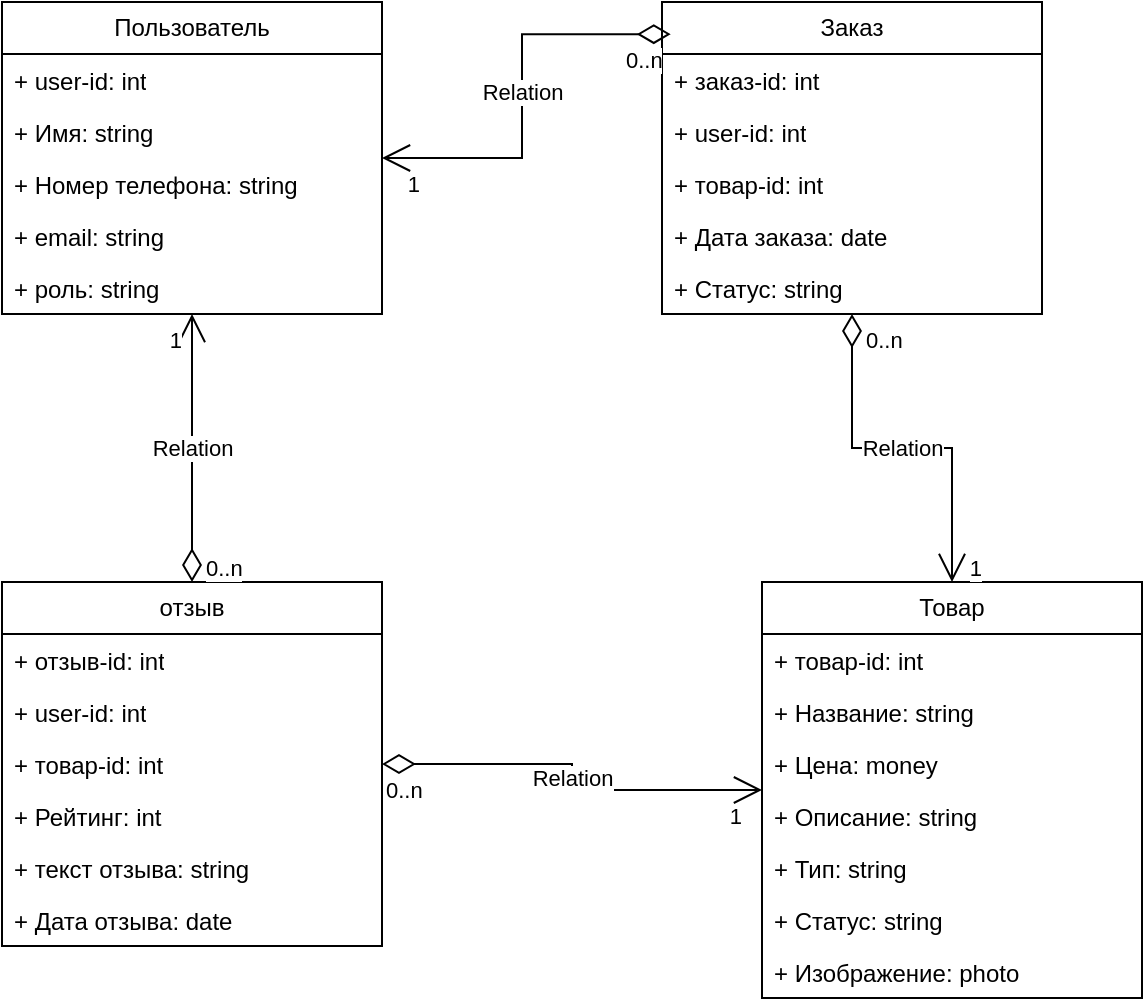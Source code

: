 <mxfile version="26.2.14">
  <diagram id="C5RBs43oDa-KdzZeNtuy" name="Page-1">
    <mxGraphModel dx="1220" dy="544" grid="1" gridSize="10" guides="1" tooltips="1" connect="1" arrows="1" fold="1" page="1" pageScale="1" pageWidth="827" pageHeight="1169" math="0" shadow="0">
      <root>
        <mxCell id="WIyWlLk6GJQsqaUBKTNV-0" />
        <mxCell id="WIyWlLk6GJQsqaUBKTNV-1" parent="WIyWlLk6GJQsqaUBKTNV-0" />
        <mxCell id="-eQNq0IUoY62oQBlZn8h-6" value="Пользователь" style="swimlane;fontStyle=0;childLayout=stackLayout;horizontal=1;startSize=26;fillColor=none;horizontalStack=0;resizeParent=1;resizeParentMax=0;resizeLast=0;collapsible=1;marginBottom=0;whiteSpace=wrap;html=1;" vertex="1" parent="WIyWlLk6GJQsqaUBKTNV-1">
          <mxGeometry x="630" y="400" width="190" height="156" as="geometry" />
        </mxCell>
        <mxCell id="-eQNq0IUoY62oQBlZn8h-7" value="+ user-id: int" style="text;strokeColor=none;fillColor=none;align=left;verticalAlign=top;spacingLeft=4;spacingRight=4;overflow=hidden;rotatable=0;points=[[0,0.5],[1,0.5]];portConstraint=eastwest;whiteSpace=wrap;html=1;" vertex="1" parent="-eQNq0IUoY62oQBlZn8h-6">
          <mxGeometry y="26" width="190" height="26" as="geometry" />
        </mxCell>
        <mxCell id="-eQNq0IUoY62oQBlZn8h-8" value="+ Имя: string" style="text;strokeColor=none;fillColor=none;align=left;verticalAlign=top;spacingLeft=4;spacingRight=4;overflow=hidden;rotatable=0;points=[[0,0.5],[1,0.5]];portConstraint=eastwest;whiteSpace=wrap;html=1;" vertex="1" parent="-eQNq0IUoY62oQBlZn8h-6">
          <mxGeometry y="52" width="190" height="26" as="geometry" />
        </mxCell>
        <mxCell id="-eQNq0IUoY62oQBlZn8h-9" value="+ Номер телефона: string" style="text;strokeColor=none;fillColor=none;align=left;verticalAlign=top;spacingLeft=4;spacingRight=4;overflow=hidden;rotatable=0;points=[[0,0.5],[1,0.5]];portConstraint=eastwest;whiteSpace=wrap;html=1;" vertex="1" parent="-eQNq0IUoY62oQBlZn8h-6">
          <mxGeometry y="78" width="190" height="26" as="geometry" />
        </mxCell>
        <mxCell id="-eQNq0IUoY62oQBlZn8h-10" value="+ email: string" style="text;strokeColor=none;fillColor=none;align=left;verticalAlign=top;spacingLeft=4;spacingRight=4;overflow=hidden;rotatable=0;points=[[0,0.5],[1,0.5]];portConstraint=eastwest;whiteSpace=wrap;html=1;" vertex="1" parent="-eQNq0IUoY62oQBlZn8h-6">
          <mxGeometry y="104" width="190" height="26" as="geometry" />
        </mxCell>
        <mxCell id="-eQNq0IUoY62oQBlZn8h-11" value="+ роль: string" style="text;strokeColor=none;fillColor=none;align=left;verticalAlign=top;spacingLeft=4;spacingRight=4;overflow=hidden;rotatable=0;points=[[0,0.5],[1,0.5]];portConstraint=eastwest;whiteSpace=wrap;html=1;" vertex="1" parent="-eQNq0IUoY62oQBlZn8h-6">
          <mxGeometry y="130" width="190" height="26" as="geometry" />
        </mxCell>
        <mxCell id="-eQNq0IUoY62oQBlZn8h-12" value="Заказ" style="swimlane;fontStyle=0;childLayout=stackLayout;horizontal=1;startSize=26;fillColor=none;horizontalStack=0;resizeParent=1;resizeParentMax=0;resizeLast=0;collapsible=1;marginBottom=0;whiteSpace=wrap;html=1;" vertex="1" parent="WIyWlLk6GJQsqaUBKTNV-1">
          <mxGeometry x="960" y="400" width="190" height="156" as="geometry" />
        </mxCell>
        <mxCell id="-eQNq0IUoY62oQBlZn8h-13" value="+ заказ-id: int" style="text;strokeColor=none;fillColor=none;align=left;verticalAlign=top;spacingLeft=4;spacingRight=4;overflow=hidden;rotatable=0;points=[[0,0.5],[1,0.5]];portConstraint=eastwest;whiteSpace=wrap;html=1;" vertex="1" parent="-eQNq0IUoY62oQBlZn8h-12">
          <mxGeometry y="26" width="190" height="26" as="geometry" />
        </mxCell>
        <mxCell id="-eQNq0IUoY62oQBlZn8h-14" value="+ user-id: int" style="text;strokeColor=none;fillColor=none;align=left;verticalAlign=top;spacingLeft=4;spacingRight=4;overflow=hidden;rotatable=0;points=[[0,0.5],[1,0.5]];portConstraint=eastwest;whiteSpace=wrap;html=1;" vertex="1" parent="-eQNq0IUoY62oQBlZn8h-12">
          <mxGeometry y="52" width="190" height="26" as="geometry" />
        </mxCell>
        <mxCell id="-eQNq0IUoY62oQBlZn8h-15" value="+ товар-id: int" style="text;strokeColor=none;fillColor=none;align=left;verticalAlign=top;spacingLeft=4;spacingRight=4;overflow=hidden;rotatable=0;points=[[0,0.5],[1,0.5]];portConstraint=eastwest;whiteSpace=wrap;html=1;" vertex="1" parent="-eQNq0IUoY62oQBlZn8h-12">
          <mxGeometry y="78" width="190" height="26" as="geometry" />
        </mxCell>
        <mxCell id="-eQNq0IUoY62oQBlZn8h-16" value="+ Дата заказа: date" style="text;strokeColor=none;fillColor=none;align=left;verticalAlign=top;spacingLeft=4;spacingRight=4;overflow=hidden;rotatable=0;points=[[0,0.5],[1,0.5]];portConstraint=eastwest;whiteSpace=wrap;html=1;" vertex="1" parent="-eQNq0IUoY62oQBlZn8h-12">
          <mxGeometry y="104" width="190" height="26" as="geometry" />
        </mxCell>
        <mxCell id="-eQNq0IUoY62oQBlZn8h-17" value="+ Статус: string" style="text;strokeColor=none;fillColor=none;align=left;verticalAlign=top;spacingLeft=4;spacingRight=4;overflow=hidden;rotatable=0;points=[[0,0.5],[1,0.5]];portConstraint=eastwest;whiteSpace=wrap;html=1;" vertex="1" parent="-eQNq0IUoY62oQBlZn8h-12">
          <mxGeometry y="130" width="190" height="26" as="geometry" />
        </mxCell>
        <mxCell id="-eQNq0IUoY62oQBlZn8h-18" value="отзыв" style="swimlane;fontStyle=0;childLayout=stackLayout;horizontal=1;startSize=26;fillColor=none;horizontalStack=0;resizeParent=1;resizeParentMax=0;resizeLast=0;collapsible=1;marginBottom=0;whiteSpace=wrap;html=1;" vertex="1" parent="WIyWlLk6GJQsqaUBKTNV-1">
          <mxGeometry x="630" y="690" width="190" height="182" as="geometry" />
        </mxCell>
        <mxCell id="-eQNq0IUoY62oQBlZn8h-19" value="+ отзыв-id: int" style="text;strokeColor=none;fillColor=none;align=left;verticalAlign=top;spacingLeft=4;spacingRight=4;overflow=hidden;rotatable=0;points=[[0,0.5],[1,0.5]];portConstraint=eastwest;whiteSpace=wrap;html=1;" vertex="1" parent="-eQNq0IUoY62oQBlZn8h-18">
          <mxGeometry y="26" width="190" height="26" as="geometry" />
        </mxCell>
        <mxCell id="-eQNq0IUoY62oQBlZn8h-20" value="+ user-id: int" style="text;strokeColor=none;fillColor=none;align=left;verticalAlign=top;spacingLeft=4;spacingRight=4;overflow=hidden;rotatable=0;points=[[0,0.5],[1,0.5]];portConstraint=eastwest;whiteSpace=wrap;html=1;" vertex="1" parent="-eQNq0IUoY62oQBlZn8h-18">
          <mxGeometry y="52" width="190" height="26" as="geometry" />
        </mxCell>
        <mxCell id="-eQNq0IUoY62oQBlZn8h-21" value="+ товар-id: int" style="text;strokeColor=none;fillColor=none;align=left;verticalAlign=top;spacingLeft=4;spacingRight=4;overflow=hidden;rotatable=0;points=[[0,0.5],[1,0.5]];portConstraint=eastwest;whiteSpace=wrap;html=1;" vertex="1" parent="-eQNq0IUoY62oQBlZn8h-18">
          <mxGeometry y="78" width="190" height="26" as="geometry" />
        </mxCell>
        <mxCell id="-eQNq0IUoY62oQBlZn8h-22" value="+ Рейтинг: int" style="text;strokeColor=none;fillColor=none;align=left;verticalAlign=top;spacingLeft=4;spacingRight=4;overflow=hidden;rotatable=0;points=[[0,0.5],[1,0.5]];portConstraint=eastwest;whiteSpace=wrap;html=1;" vertex="1" parent="-eQNq0IUoY62oQBlZn8h-18">
          <mxGeometry y="104" width="190" height="26" as="geometry" />
        </mxCell>
        <mxCell id="-eQNq0IUoY62oQBlZn8h-23" value="+ текст отзыва: string" style="text;strokeColor=none;fillColor=none;align=left;verticalAlign=top;spacingLeft=4;spacingRight=4;overflow=hidden;rotatable=0;points=[[0,0.5],[1,0.5]];portConstraint=eastwest;whiteSpace=wrap;html=1;" vertex="1" parent="-eQNq0IUoY62oQBlZn8h-18">
          <mxGeometry y="130" width="190" height="26" as="geometry" />
        </mxCell>
        <mxCell id="-eQNq0IUoY62oQBlZn8h-24" value="+ Дата отзыва: date" style="text;strokeColor=none;fillColor=none;align=left;verticalAlign=top;spacingLeft=4;spacingRight=4;overflow=hidden;rotatable=0;points=[[0,0.5],[1,0.5]];portConstraint=eastwest;whiteSpace=wrap;html=1;" vertex="1" parent="-eQNq0IUoY62oQBlZn8h-18">
          <mxGeometry y="156" width="190" height="26" as="geometry" />
        </mxCell>
        <mxCell id="-eQNq0IUoY62oQBlZn8h-25" value="Товар" style="swimlane;fontStyle=0;childLayout=stackLayout;horizontal=1;startSize=26;fillColor=none;horizontalStack=0;resizeParent=1;resizeParentMax=0;resizeLast=0;collapsible=1;marginBottom=0;whiteSpace=wrap;html=1;" vertex="1" parent="WIyWlLk6GJQsqaUBKTNV-1">
          <mxGeometry x="1010" y="690" width="190" height="208" as="geometry" />
        </mxCell>
        <mxCell id="-eQNq0IUoY62oQBlZn8h-26" value="+ товар-id: int" style="text;strokeColor=none;fillColor=none;align=left;verticalAlign=top;spacingLeft=4;spacingRight=4;overflow=hidden;rotatable=0;points=[[0,0.5],[1,0.5]];portConstraint=eastwest;whiteSpace=wrap;html=1;" vertex="1" parent="-eQNq0IUoY62oQBlZn8h-25">
          <mxGeometry y="26" width="190" height="26" as="geometry" />
        </mxCell>
        <mxCell id="-eQNq0IUoY62oQBlZn8h-27" value="+ Название: string" style="text;strokeColor=none;fillColor=none;align=left;verticalAlign=top;spacingLeft=4;spacingRight=4;overflow=hidden;rotatable=0;points=[[0,0.5],[1,0.5]];portConstraint=eastwest;whiteSpace=wrap;html=1;" vertex="1" parent="-eQNq0IUoY62oQBlZn8h-25">
          <mxGeometry y="52" width="190" height="26" as="geometry" />
        </mxCell>
        <mxCell id="-eQNq0IUoY62oQBlZn8h-28" value="+ Цена: money" style="text;strokeColor=none;fillColor=none;align=left;verticalAlign=top;spacingLeft=4;spacingRight=4;overflow=hidden;rotatable=0;points=[[0,0.5],[1,0.5]];portConstraint=eastwest;whiteSpace=wrap;html=1;" vertex="1" parent="-eQNq0IUoY62oQBlZn8h-25">
          <mxGeometry y="78" width="190" height="26" as="geometry" />
        </mxCell>
        <mxCell id="-eQNq0IUoY62oQBlZn8h-29" value="+ Описание: string" style="text;strokeColor=none;fillColor=none;align=left;verticalAlign=top;spacingLeft=4;spacingRight=4;overflow=hidden;rotatable=0;points=[[0,0.5],[1,0.5]];portConstraint=eastwest;whiteSpace=wrap;html=1;" vertex="1" parent="-eQNq0IUoY62oQBlZn8h-25">
          <mxGeometry y="104" width="190" height="26" as="geometry" />
        </mxCell>
        <mxCell id="-eQNq0IUoY62oQBlZn8h-30" value="+ Тип: string" style="text;strokeColor=none;fillColor=none;align=left;verticalAlign=top;spacingLeft=4;spacingRight=4;overflow=hidden;rotatable=0;points=[[0,0.5],[1,0.5]];portConstraint=eastwest;whiteSpace=wrap;html=1;" vertex="1" parent="-eQNq0IUoY62oQBlZn8h-25">
          <mxGeometry y="130" width="190" height="26" as="geometry" />
        </mxCell>
        <mxCell id="-eQNq0IUoY62oQBlZn8h-31" value="+ Статус&lt;span style=&quot;color: rgba(0, 0, 0, 0); font-family: monospace; font-size: 0px; text-wrap: nowrap;&quot;&gt;%3CmxGraphModel%3E%3Croot%3E%3CmxCell%20id%3D%220%22%2F%3E%3CmxCell%20id%3D%221%22%20parent%3D%220%22%2F%3E%3CmxCell%20id%3D%222%22%20value%3D%22%2B%20%D0%A2%D0%B8%D0%BF%3A%20string%22%20style%3D%22text%3BstrokeColor%3Dnone%3BfillColor%3Dnone%3Balign%3Dleft%3BverticalAlign%3Dtop%3BspacingLeft%3D4%3BspacingRight%3D4%3Boverflow%3Dhidden%3Brotatable%3D0%3Bpoints%3D%5B%5B0%2C0.5%5D%2C%5B1%2C0.5%5D%5D%3BportConstraint%3Deastwest%3BwhiteSpace%3Dwrap%3Bhtml%3D1%3B%22%20vertex%3D%221%22%20parent%3D%221%22%3E%3CmxGeometry%20x%3D%22470%22%20y%3D%22430%22%20width%3D%22190%22%20height%3D%2226%22%20as%3D%22geometry%22%2F%3E%3C%2FmxCell%3E%3C%2Froot%3E%3C%2FmxGraphModel%3E&lt;/span&gt;: string" style="text;strokeColor=none;fillColor=none;align=left;verticalAlign=top;spacingLeft=4;spacingRight=4;overflow=hidden;rotatable=0;points=[[0,0.5],[1,0.5]];portConstraint=eastwest;whiteSpace=wrap;html=1;" vertex="1" parent="-eQNq0IUoY62oQBlZn8h-25">
          <mxGeometry y="156" width="190" height="26" as="geometry" />
        </mxCell>
        <mxCell id="-eQNq0IUoY62oQBlZn8h-32" value="+ Изображение&lt;span style=&quot;color: rgba(0, 0, 0, 0); font-family: monospace; font-size: 0px; text-wrap: nowrap;&quot;&gt;%3CmxGraphModel%3E%3Croot%3E%3CmxCell%20id%3D%220%22%2F%3E%3CmxCell%20id%3D%221%22%20parent%3D%220%22%2F%3E%3CmxCell%20id%3D%222%22%20value%3D%22%2B%20%D0%A2%D0%B8%D0%BF%3A%20string%22%20style%3D%22text%3BstrokeColor%3Dnone%3BfillColor%3Dnone%3Balign%3Dleft%3BverticalAlign%3Dtop%3BspacingLeft%3D4%3BspacingRight%3D4%3Boverflow%3Dhidden%3Brotatable%3D0%3Bpoints%3D%5B%5B0%2C0.5%5D%2C%5B1%2C0.5%5D%5D%3BportConstraint%3Deastwest%3BwhiteSpace%3Dwrap%3Bhtml%3D1%3B%22%20vertex%3D%221%22%20parent%3D%221%22%3E%3CmxGeometry%20x%3D%22470%22%20y%3D%22430%22%20width%3D%22190%22%20height%3D%2226%22%20as%3D%22geometry%22%2F%3E%3C%2FmxCell%3E%3C%2Froot%3E%3C%2FmxGraphModel%3E&lt;/span&gt;: photo" style="text;strokeColor=none;fillColor=none;align=left;verticalAlign=top;spacingLeft=4;spacingRight=4;overflow=hidden;rotatable=0;points=[[0,0.5],[1,0.5]];portConstraint=eastwest;whiteSpace=wrap;html=1;" vertex="1" parent="-eQNq0IUoY62oQBlZn8h-25">
          <mxGeometry y="182" width="190" height="26" as="geometry" />
        </mxCell>
        <mxCell id="-eQNq0IUoY62oQBlZn8h-33" value="Relation" style="endArrow=open;html=1;endSize=12;startArrow=diamondThin;startSize=14;startFill=0;edgeStyle=orthogonalEdgeStyle;rounded=0;exitX=0.023;exitY=0.103;exitDx=0;exitDy=0;exitPerimeter=0;" edge="1" parent="WIyWlLk6GJQsqaUBKTNV-1" source="-eQNq0IUoY62oQBlZn8h-12" target="-eQNq0IUoY62oQBlZn8h-6">
          <mxGeometry relative="1" as="geometry">
            <mxPoint x="870" y="580" as="sourcePoint" />
            <mxPoint x="1030" y="580" as="targetPoint" />
          </mxGeometry>
        </mxCell>
        <mxCell id="-eQNq0IUoY62oQBlZn8h-34" value="0..n" style="edgeLabel;resizable=0;html=1;align=left;verticalAlign=top;" connectable="0" vertex="1" parent="-eQNq0IUoY62oQBlZn8h-33">
          <mxGeometry x="-1" relative="1" as="geometry">
            <mxPoint x="-24" as="offset" />
          </mxGeometry>
        </mxCell>
        <mxCell id="-eQNq0IUoY62oQBlZn8h-35" value="1" style="edgeLabel;resizable=0;html=1;align=right;verticalAlign=top;" connectable="0" vertex="1" parent="-eQNq0IUoY62oQBlZn8h-33">
          <mxGeometry x="1" relative="1" as="geometry">
            <mxPoint x="20" as="offset" />
          </mxGeometry>
        </mxCell>
        <mxCell id="-eQNq0IUoY62oQBlZn8h-36" value="Relation" style="endArrow=open;html=1;endSize=12;startArrow=diamondThin;startSize=14;startFill=0;edgeStyle=orthogonalEdgeStyle;rounded=0;exitX=0.5;exitY=0;exitDx=0;exitDy=0;" edge="1" parent="WIyWlLk6GJQsqaUBKTNV-1" source="-eQNq0IUoY62oQBlZn8h-18" target="-eQNq0IUoY62oQBlZn8h-6">
          <mxGeometry relative="1" as="geometry">
            <mxPoint x="840" y="580" as="sourcePoint" />
            <mxPoint x="1000" y="580" as="targetPoint" />
          </mxGeometry>
        </mxCell>
        <mxCell id="-eQNq0IUoY62oQBlZn8h-37" value="0..n" style="edgeLabel;resizable=0;html=1;align=left;verticalAlign=top;" connectable="0" vertex="1" parent="-eQNq0IUoY62oQBlZn8h-36">
          <mxGeometry x="-1" relative="1" as="geometry">
            <mxPoint x="5" y="-20" as="offset" />
          </mxGeometry>
        </mxCell>
        <mxCell id="-eQNq0IUoY62oQBlZn8h-38" value="1" style="edgeLabel;resizable=0;html=1;align=right;verticalAlign=top;" connectable="0" vertex="1" parent="-eQNq0IUoY62oQBlZn8h-36">
          <mxGeometry x="1" relative="1" as="geometry">
            <mxPoint x="-5" as="offset" />
          </mxGeometry>
        </mxCell>
        <mxCell id="-eQNq0IUoY62oQBlZn8h-39" value="Relation" style="endArrow=open;html=1;endSize=12;startArrow=diamondThin;startSize=14;startFill=0;edgeStyle=orthogonalEdgeStyle;rounded=0;entryX=0.5;entryY=0;entryDx=0;entryDy=0;" edge="1" parent="WIyWlLk6GJQsqaUBKTNV-1" source="-eQNq0IUoY62oQBlZn8h-12" target="-eQNq0IUoY62oQBlZn8h-25">
          <mxGeometry relative="1" as="geometry">
            <mxPoint x="1270" y="600" as="sourcePoint" />
            <mxPoint x="1430" y="600" as="targetPoint" />
          </mxGeometry>
        </mxCell>
        <mxCell id="-eQNq0IUoY62oQBlZn8h-40" value="0..n" style="edgeLabel;resizable=0;html=1;align=left;verticalAlign=top;" connectable="0" vertex="1" parent="-eQNq0IUoY62oQBlZn8h-39">
          <mxGeometry x="-1" relative="1" as="geometry">
            <mxPoint x="5" as="offset" />
          </mxGeometry>
        </mxCell>
        <mxCell id="-eQNq0IUoY62oQBlZn8h-41" value="1" style="edgeLabel;resizable=0;html=1;align=right;verticalAlign=top;" connectable="0" vertex="1" parent="-eQNq0IUoY62oQBlZn8h-39">
          <mxGeometry x="1" relative="1" as="geometry">
            <mxPoint x="15" y="-20" as="offset" />
          </mxGeometry>
        </mxCell>
        <mxCell id="-eQNq0IUoY62oQBlZn8h-42" value="Relation" style="endArrow=open;html=1;endSize=12;startArrow=diamondThin;startSize=14;startFill=0;edgeStyle=orthogonalEdgeStyle;rounded=0;" edge="1" parent="WIyWlLk6GJQsqaUBKTNV-1" source="-eQNq0IUoY62oQBlZn8h-18" target="-eQNq0IUoY62oQBlZn8h-25">
          <mxGeometry relative="1" as="geometry">
            <mxPoint x="850" y="770" as="sourcePoint" />
            <mxPoint x="970" y="890" as="targetPoint" />
          </mxGeometry>
        </mxCell>
        <mxCell id="-eQNq0IUoY62oQBlZn8h-43" value="0..n" style="edgeLabel;resizable=0;html=1;align=left;verticalAlign=top;" connectable="0" vertex="1" parent="-eQNq0IUoY62oQBlZn8h-42">
          <mxGeometry x="-1" relative="1" as="geometry" />
        </mxCell>
        <mxCell id="-eQNq0IUoY62oQBlZn8h-44" value="1" style="edgeLabel;resizable=0;html=1;align=right;verticalAlign=top;" connectable="0" vertex="1" parent="-eQNq0IUoY62oQBlZn8h-42">
          <mxGeometry x="1" relative="1" as="geometry">
            <mxPoint x="-10" as="offset" />
          </mxGeometry>
        </mxCell>
      </root>
    </mxGraphModel>
  </diagram>
</mxfile>
